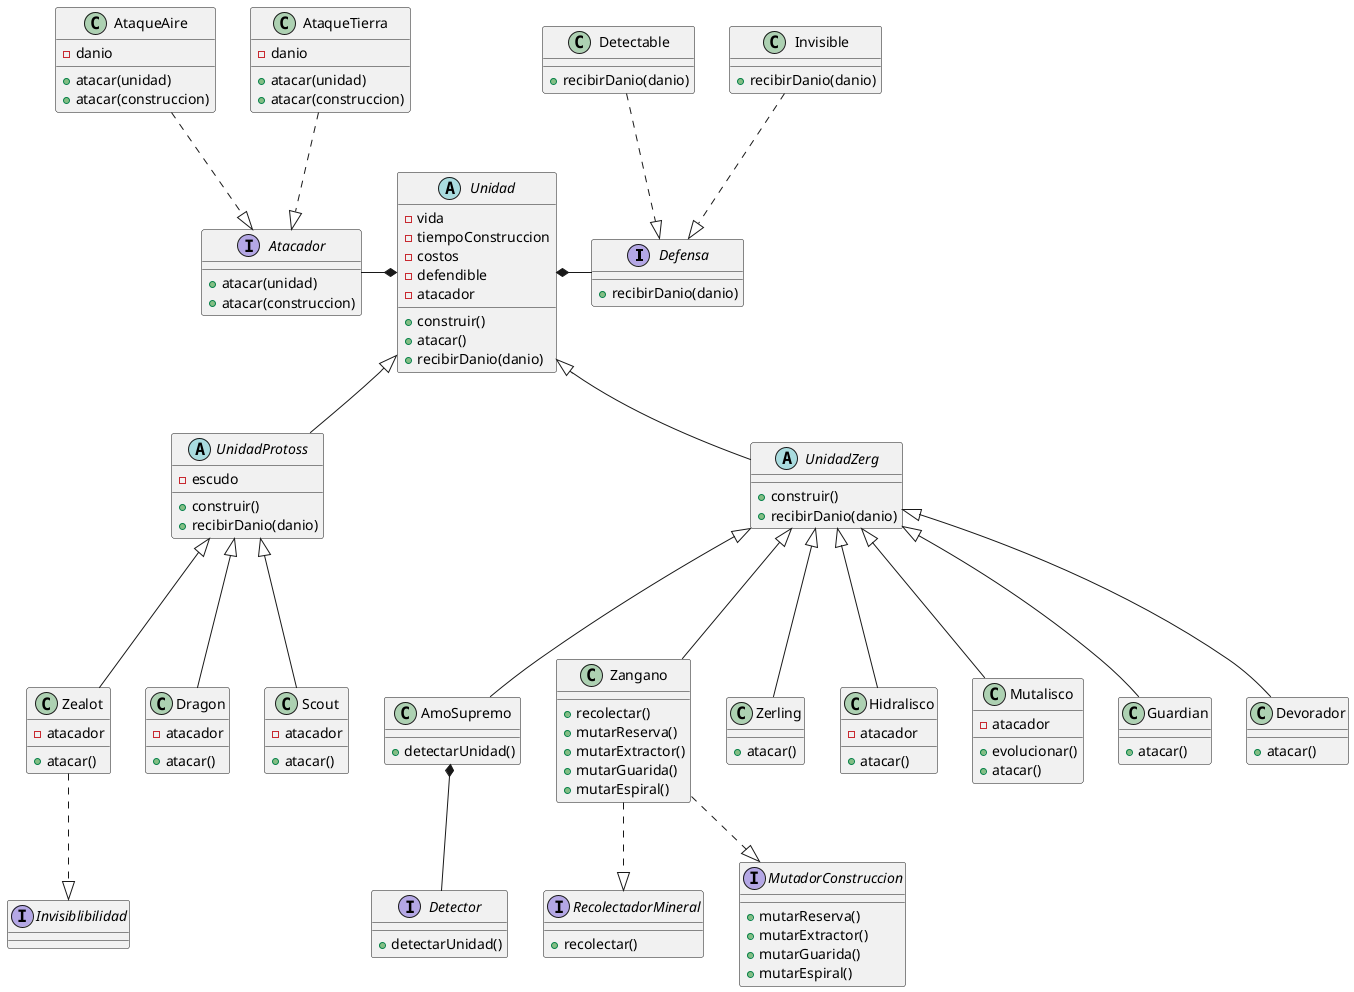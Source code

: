 @startuml

interface Defensa {
    +recibirDanio(danio)
}

class Invisible {
    +recibirDanio(danio)
}

class Detectable {
    +recibirDanio(danio)
}

abstract class Unidad {
    - vida
    - tiempoConstruccion
    - costos
    - defendible
    - atacador
    + construir()
    + atacar()
    + recibirDanio(danio)
}


abstract class UnidadProtoss {
    - escudo
    + construir()
    +recibirDanio(danio)
}

class Zealot {
    -atacador
    +atacar()
}

class Dragon {
    -atacador
    +atacar()
}

class Scout {
    -atacador
    +atacar()

}

abstract class UnidadZerg {
    + construir()
    +recibirDanio(danio)
}


class AmoSupremo {
    +detectarUnidad()
}

class Zangano {
    + recolectar()
    +mutarReserva()
    +mutarExtractor()
    +mutarGuarida()
    +mutarEspiral()
}

class Zerling {
    + atacar()
}

class Hidralisco {
    -atacador
    +atacar()
}

class Mutalisco {
    -atacador
    +evolucionar()
    +atacar()
}

class Guardian {
    +atacar()
}

class Devorador {
    +atacar()
}

interface Atacador {
    +atacar(unidad)
    +atacar(construccion)
}

class AtaqueTierra {
    -danio
    +atacar(unidad)
    +atacar(construccion)
}

class AtaqueAire {
    -danio
    +atacar(unidad)
    +atacar(construccion)
}


interface Invisiblibilidad {
}

interface Detector {
    +detectarUnidad()
}

interface RecolectadorMineral {
    +recolectar()
}

interface MutadorConstruccion {
    +mutarReserva()
    +mutarExtractor()
    +mutarGuarida()
    +mutarEspiral()
}

Unidad <|-- UnidadZerg
Unidad <|-- UnidadProtoss

UnidadZerg <|--- Zangano
UnidadZerg <|--- AmoSupremo
UnidadZerg <|--- Zerling
UnidadZerg <|--- Hidralisco
UnidadZerg <|--- Mutalisco
UnidadZerg <|--- Guardian
UnidadZerg <|--- Devorador

UnidadProtoss <|--- Zealot
UnidadProtoss <|--- Dragon
UnidadProtoss <|--- Scout

AmoSupremo *-- Detector

Zealot ..|> Invisiblibilidad


Zangano ..|> RecolectadorMineral
Zangano ..|> MutadorConstruccion



Unidad *- Defensa
Unidad *-left- Atacador

Defensa <|.up. Invisible
Defensa <|.up. Detectable

Atacador <|.up. AtaqueTierra
Atacador <|.up. AtaqueAire


@enduml